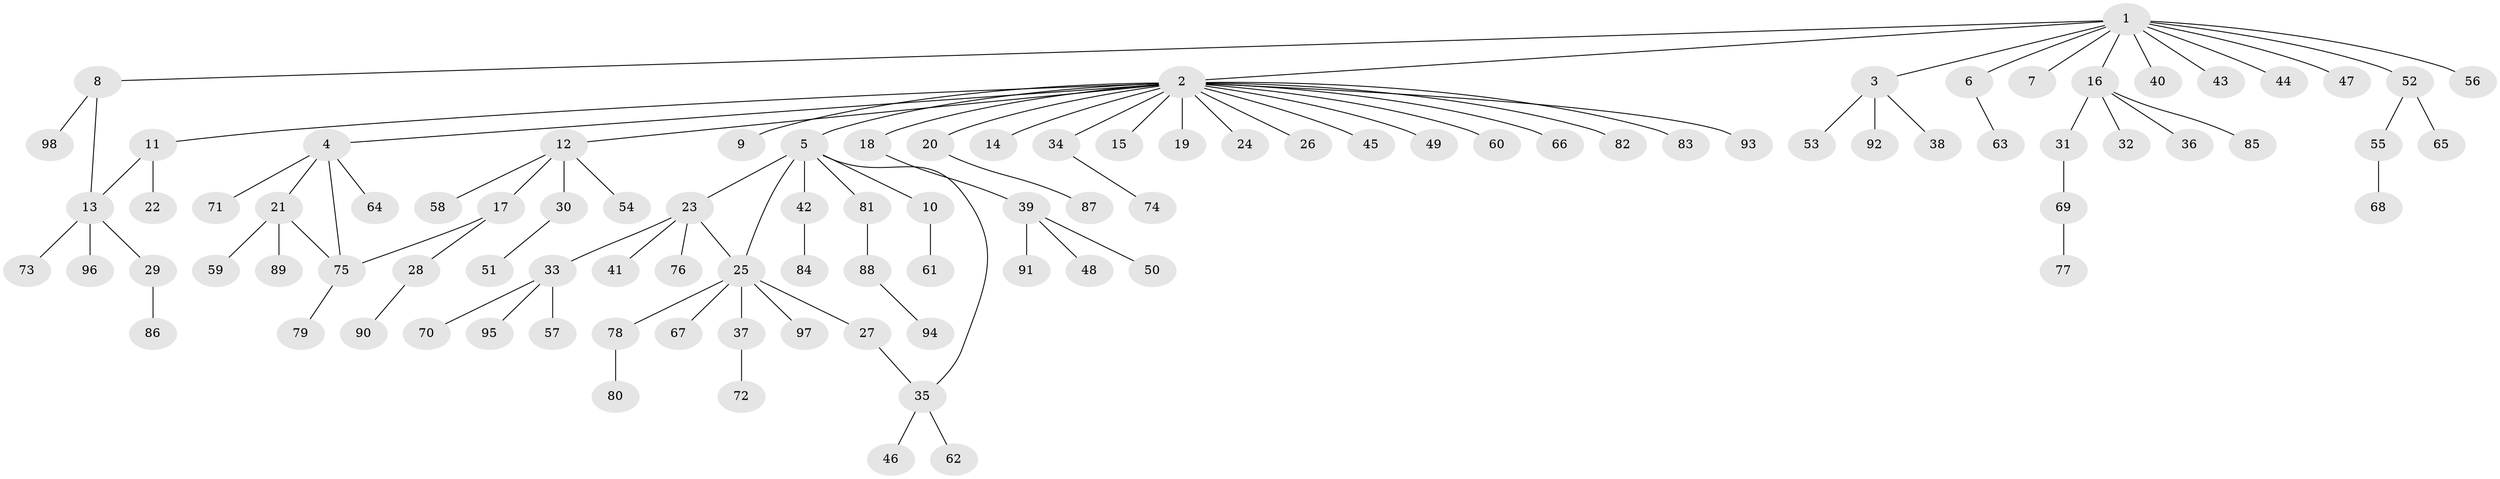 // coarse degree distribution, {12: 0.014705882352941176, 21: 0.014705882352941176, 4: 0.058823529411764705, 7: 0.029411764705882353, 2: 0.1323529411764706, 1: 0.7058823529411765, 3: 0.014705882352941176, 5: 0.029411764705882353}
// Generated by graph-tools (version 1.1) at 2025/18/03/04/25 18:18:20]
// undirected, 98 vertices, 102 edges
graph export_dot {
graph [start="1"]
  node [color=gray90,style=filled];
  1;
  2;
  3;
  4;
  5;
  6;
  7;
  8;
  9;
  10;
  11;
  12;
  13;
  14;
  15;
  16;
  17;
  18;
  19;
  20;
  21;
  22;
  23;
  24;
  25;
  26;
  27;
  28;
  29;
  30;
  31;
  32;
  33;
  34;
  35;
  36;
  37;
  38;
  39;
  40;
  41;
  42;
  43;
  44;
  45;
  46;
  47;
  48;
  49;
  50;
  51;
  52;
  53;
  54;
  55;
  56;
  57;
  58;
  59;
  60;
  61;
  62;
  63;
  64;
  65;
  66;
  67;
  68;
  69;
  70;
  71;
  72;
  73;
  74;
  75;
  76;
  77;
  78;
  79;
  80;
  81;
  82;
  83;
  84;
  85;
  86;
  87;
  88;
  89;
  90;
  91;
  92;
  93;
  94;
  95;
  96;
  97;
  98;
  1 -- 2;
  1 -- 3;
  1 -- 6;
  1 -- 7;
  1 -- 8;
  1 -- 16;
  1 -- 40;
  1 -- 43;
  1 -- 44;
  1 -- 47;
  1 -- 52;
  1 -- 56;
  2 -- 4;
  2 -- 5;
  2 -- 9;
  2 -- 11;
  2 -- 12;
  2 -- 14;
  2 -- 15;
  2 -- 18;
  2 -- 19;
  2 -- 20;
  2 -- 24;
  2 -- 26;
  2 -- 34;
  2 -- 45;
  2 -- 49;
  2 -- 60;
  2 -- 66;
  2 -- 82;
  2 -- 83;
  2 -- 93;
  3 -- 38;
  3 -- 53;
  3 -- 92;
  4 -- 21;
  4 -- 64;
  4 -- 71;
  4 -- 75;
  5 -- 10;
  5 -- 23;
  5 -- 25;
  5 -- 35;
  5 -- 42;
  5 -- 81;
  6 -- 63;
  8 -- 13;
  8 -- 98;
  10 -- 61;
  11 -- 13;
  11 -- 22;
  12 -- 17;
  12 -- 30;
  12 -- 54;
  12 -- 58;
  13 -- 29;
  13 -- 73;
  13 -- 96;
  16 -- 31;
  16 -- 32;
  16 -- 36;
  16 -- 85;
  17 -- 28;
  17 -- 75;
  18 -- 39;
  20 -- 87;
  21 -- 59;
  21 -- 75;
  21 -- 89;
  23 -- 25;
  23 -- 33;
  23 -- 41;
  23 -- 76;
  25 -- 27;
  25 -- 37;
  25 -- 67;
  25 -- 78;
  25 -- 97;
  27 -- 35;
  28 -- 90;
  29 -- 86;
  30 -- 51;
  31 -- 69;
  33 -- 57;
  33 -- 70;
  33 -- 95;
  34 -- 74;
  35 -- 46;
  35 -- 62;
  37 -- 72;
  39 -- 48;
  39 -- 50;
  39 -- 91;
  42 -- 84;
  52 -- 55;
  52 -- 65;
  55 -- 68;
  69 -- 77;
  75 -- 79;
  78 -- 80;
  81 -- 88;
  88 -- 94;
}
